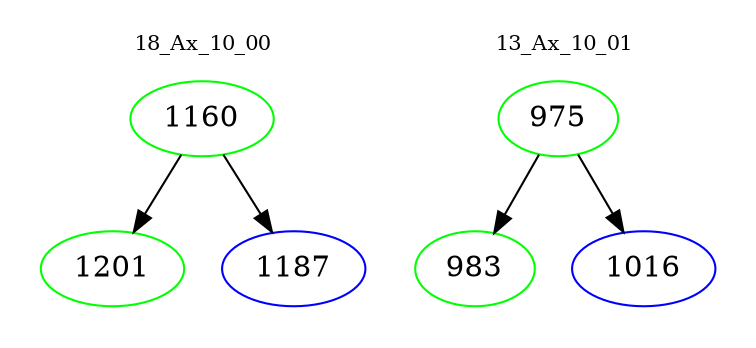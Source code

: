 digraph{
subgraph cluster_0 {
color = white
label = "18_Ax_10_00";
fontsize=10;
T0_1160 [label="1160", color="green"]
T0_1160 -> T0_1201 [color="black"]
T0_1201 [label="1201", color="green"]
T0_1160 -> T0_1187 [color="black"]
T0_1187 [label="1187", color="blue"]
}
subgraph cluster_1 {
color = white
label = "13_Ax_10_01";
fontsize=10;
T1_975 [label="975", color="green"]
T1_975 -> T1_983 [color="black"]
T1_983 [label="983", color="green"]
T1_975 -> T1_1016 [color="black"]
T1_1016 [label="1016", color="blue"]
}
}
